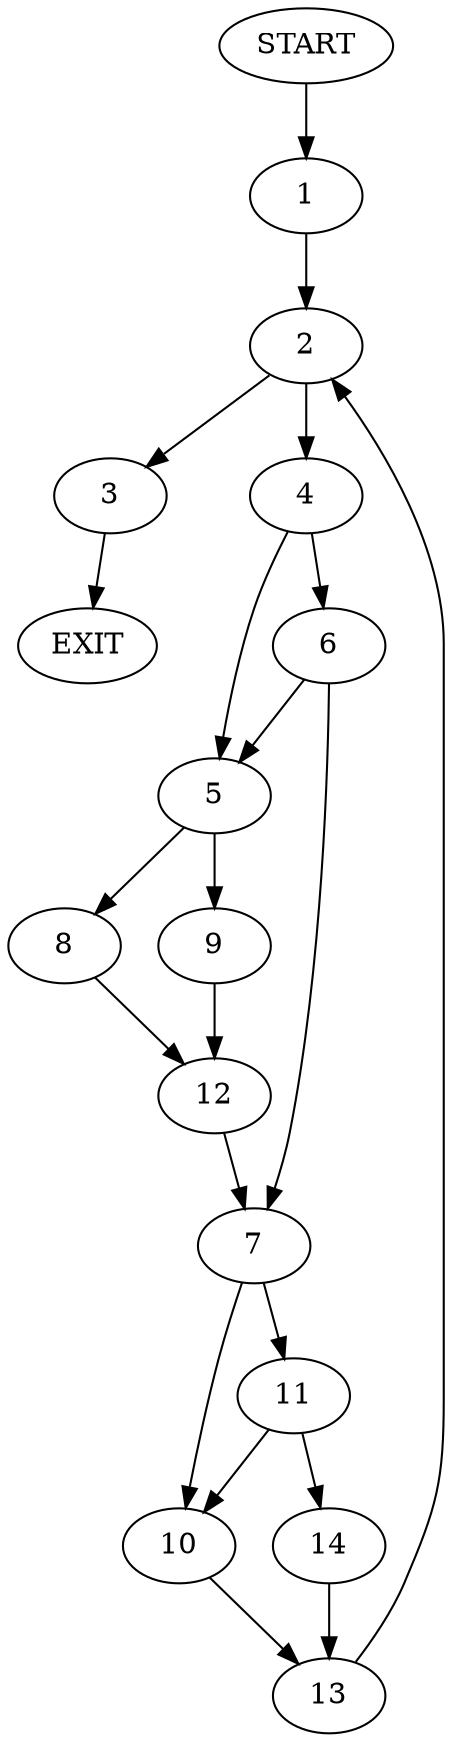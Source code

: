 digraph {
0 [label="START"]
15 [label="EXIT"]
0 -> 1
1 -> 2
2 -> 3
2 -> 4
4 -> 5
4 -> 6
3 -> 15
6 -> 7
6 -> 5
5 -> 8
5 -> 9
7 -> 10
7 -> 11
8 -> 12
9 -> 12
12 -> 7
10 -> 13
11 -> 14
11 -> 10
14 -> 13
13 -> 2
}
